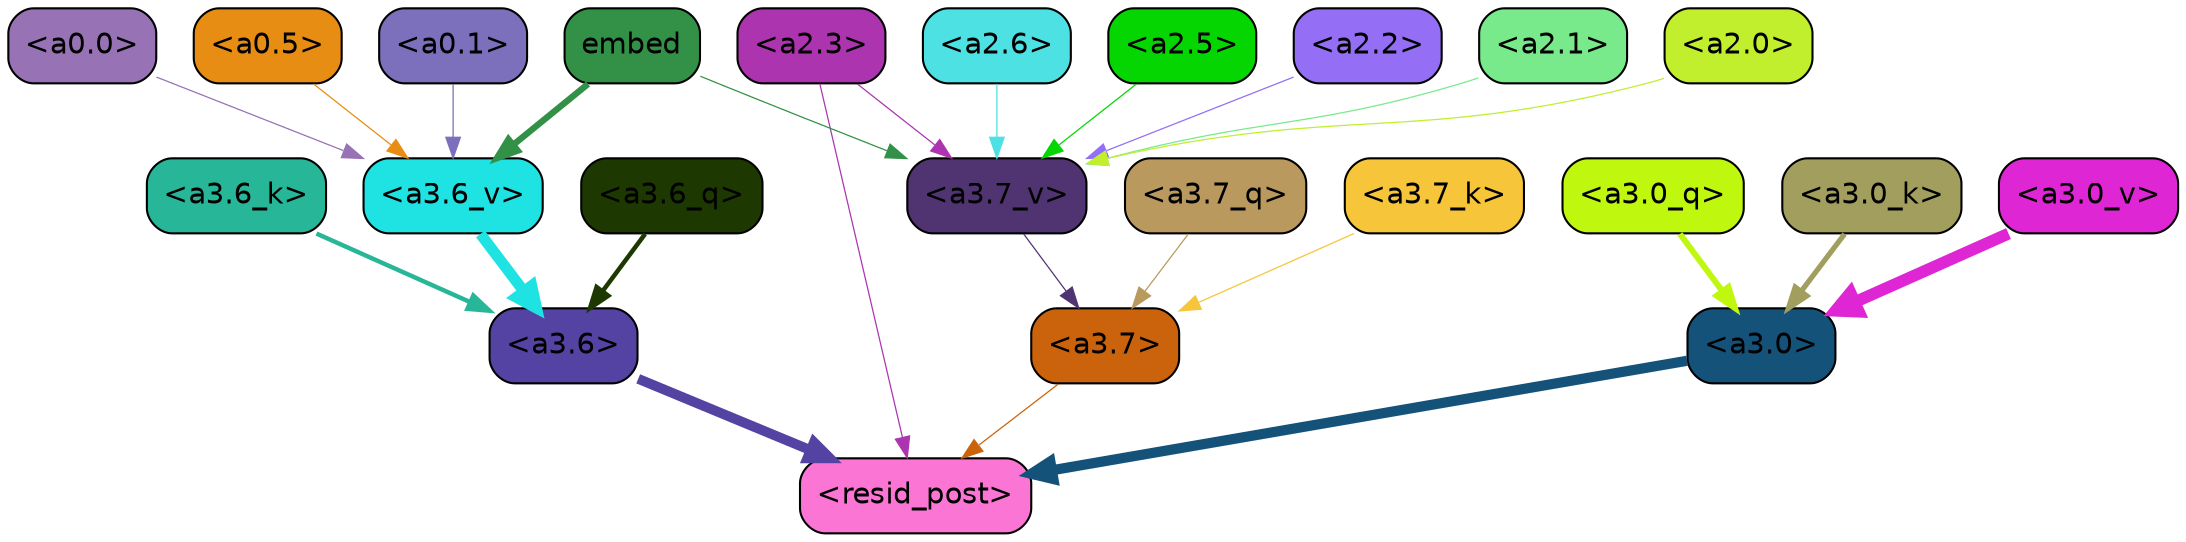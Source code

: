 strict digraph "" {
	graph [bgcolor=transparent,
		layout=dot,
		overlap=false,
		splines=true
	];
	"<a3.7>"	[color=black,
		fillcolor="#ca630b",
		fontname=Helvetica,
		shape=box,
		style="filled, rounded"];
	"<resid_post>"	[color=black,
		fillcolor="#fb75d5",
		fontname=Helvetica,
		shape=box,
		style="filled, rounded"];
	"<a3.7>" -> "<resid_post>"	[color="#ca630b",
		penwidth=0.6];
	"<a3.6>"	[color=black,
		fillcolor="#5443a2",
		fontname=Helvetica,
		shape=box,
		style="filled, rounded"];
	"<a3.6>" -> "<resid_post>"	[color="#5443a2",
		penwidth=4.7534414529800415];
	"<a3.0>"	[color=black,
		fillcolor="#14527a",
		fontname=Helvetica,
		shape=box,
		style="filled, rounded"];
	"<a3.0>" -> "<resid_post>"	[color="#14527a",
		penwidth=4.898576855659485];
	"<a2.3>"	[color=black,
		fillcolor="#ac35af",
		fontname=Helvetica,
		shape=box,
		style="filled, rounded"];
	"<a2.3>" -> "<resid_post>"	[color="#ac35af",
		penwidth=0.6];
	"<a3.7_v>"	[color=black,
		fillcolor="#503371",
		fontname=Helvetica,
		shape=box,
		style="filled, rounded"];
	"<a2.3>" -> "<a3.7_v>"	[color="#ac35af",
		penwidth=0.6];
	"<a3.7_q>"	[color=black,
		fillcolor="#b9995e",
		fontname=Helvetica,
		shape=box,
		style="filled, rounded"];
	"<a3.7_q>" -> "<a3.7>"	[color="#b9995e",
		penwidth=0.6];
	"<a3.6_q>"	[color=black,
		fillcolor="#1d3901",
		fontname=Helvetica,
		shape=box,
		style="filled, rounded"];
	"<a3.6_q>" -> "<a3.6>"	[color="#1d3901",
		penwidth=2.160832464694977];
	"<a3.0_q>"	[color=black,
		fillcolor="#bff70f",
		fontname=Helvetica,
		shape=box,
		style="filled, rounded"];
	"<a3.0_q>" -> "<a3.0>"	[color="#bff70f",
		penwidth=2.870753765106201];
	"<a3.7_k>"	[color=black,
		fillcolor="#f6c539",
		fontname=Helvetica,
		shape=box,
		style="filled, rounded"];
	"<a3.7_k>" -> "<a3.7>"	[color="#f6c539",
		penwidth=0.6];
	"<a3.6_k>"	[color=black,
		fillcolor="#28b698",
		fontname=Helvetica,
		shape=box,
		style="filled, rounded"];
	"<a3.6_k>" -> "<a3.6>"	[color="#28b698",
		penwidth=2.13908451795578];
	"<a3.0_k>"	[color=black,
		fillcolor="#a19e5e",
		fontname=Helvetica,
		shape=box,
		style="filled, rounded"];
	"<a3.0_k>" -> "<a3.0>"	[color="#a19e5e",
		penwidth=2.520303964614868];
	"<a3.7_v>" -> "<a3.7>"	[color="#503371",
		penwidth=0.6];
	"<a3.6_v>"	[color=black,
		fillcolor="#1fe3e3",
		fontname=Helvetica,
		shape=box,
		style="filled, rounded"];
	"<a3.6_v>" -> "<a3.6>"	[color="#1fe3e3",
		penwidth=5.297133803367615];
	"<a3.0_v>"	[color=black,
		fillcolor="#df26d5",
		fontname=Helvetica,
		shape=box,
		style="filled, rounded"];
	"<a3.0_v>" -> "<a3.0>"	[color="#df26d5",
		penwidth=5.680712580680847];
	"<a2.6>"	[color=black,
		fillcolor="#4ee1e4",
		fontname=Helvetica,
		shape=box,
		style="filled, rounded"];
	"<a2.6>" -> "<a3.7_v>"	[color="#4ee1e4",
		penwidth=0.6];
	"<a2.5>"	[color=black,
		fillcolor="#05d602",
		fontname=Helvetica,
		shape=box,
		style="filled, rounded"];
	"<a2.5>" -> "<a3.7_v>"	[color="#05d602",
		penwidth=0.6];
	"<a2.2>"	[color=black,
		fillcolor="#946ff5",
		fontname=Helvetica,
		shape=box,
		style="filled, rounded"];
	"<a2.2>" -> "<a3.7_v>"	[color="#946ff5",
		penwidth=0.6];
	"<a2.1>"	[color=black,
		fillcolor="#79ea8b",
		fontname=Helvetica,
		shape=box,
		style="filled, rounded"];
	"<a2.1>" -> "<a3.7_v>"	[color="#79ea8b",
		penwidth=0.6];
	"<a2.0>"	[color=black,
		fillcolor="#c1ef2d",
		fontname=Helvetica,
		shape=box,
		style="filled, rounded"];
	"<a2.0>" -> "<a3.7_v>"	[color="#c1ef2d",
		penwidth=0.6];
	embed	[color=black,
		fillcolor="#339147",
		fontname=Helvetica,
		shape=box,
		style="filled, rounded"];
	embed -> "<a3.7_v>"	[color="#339147",
		penwidth=0.6];
	embed -> "<a3.6_v>"	[color="#339147",
		penwidth=3.067279100418091];
	"<a0.5>"	[color=black,
		fillcolor="#e88d13",
		fontname=Helvetica,
		shape=box,
		style="filled, rounded"];
	"<a0.5>" -> "<a3.6_v>"	[color="#e88d13",
		penwidth=0.6];
	"<a0.1>"	[color=black,
		fillcolor="#7c6fbb",
		fontname=Helvetica,
		shape=box,
		style="filled, rounded"];
	"<a0.1>" -> "<a3.6_v>"	[color="#7c6fbb",
		penwidth=0.6];
	"<a0.0>"	[color=black,
		fillcolor="#9772b4",
		fontname=Helvetica,
		shape=box,
		style="filled, rounded"];
	"<a0.0>" -> "<a3.6_v>"	[color="#9772b4",
		penwidth=0.6];
}
